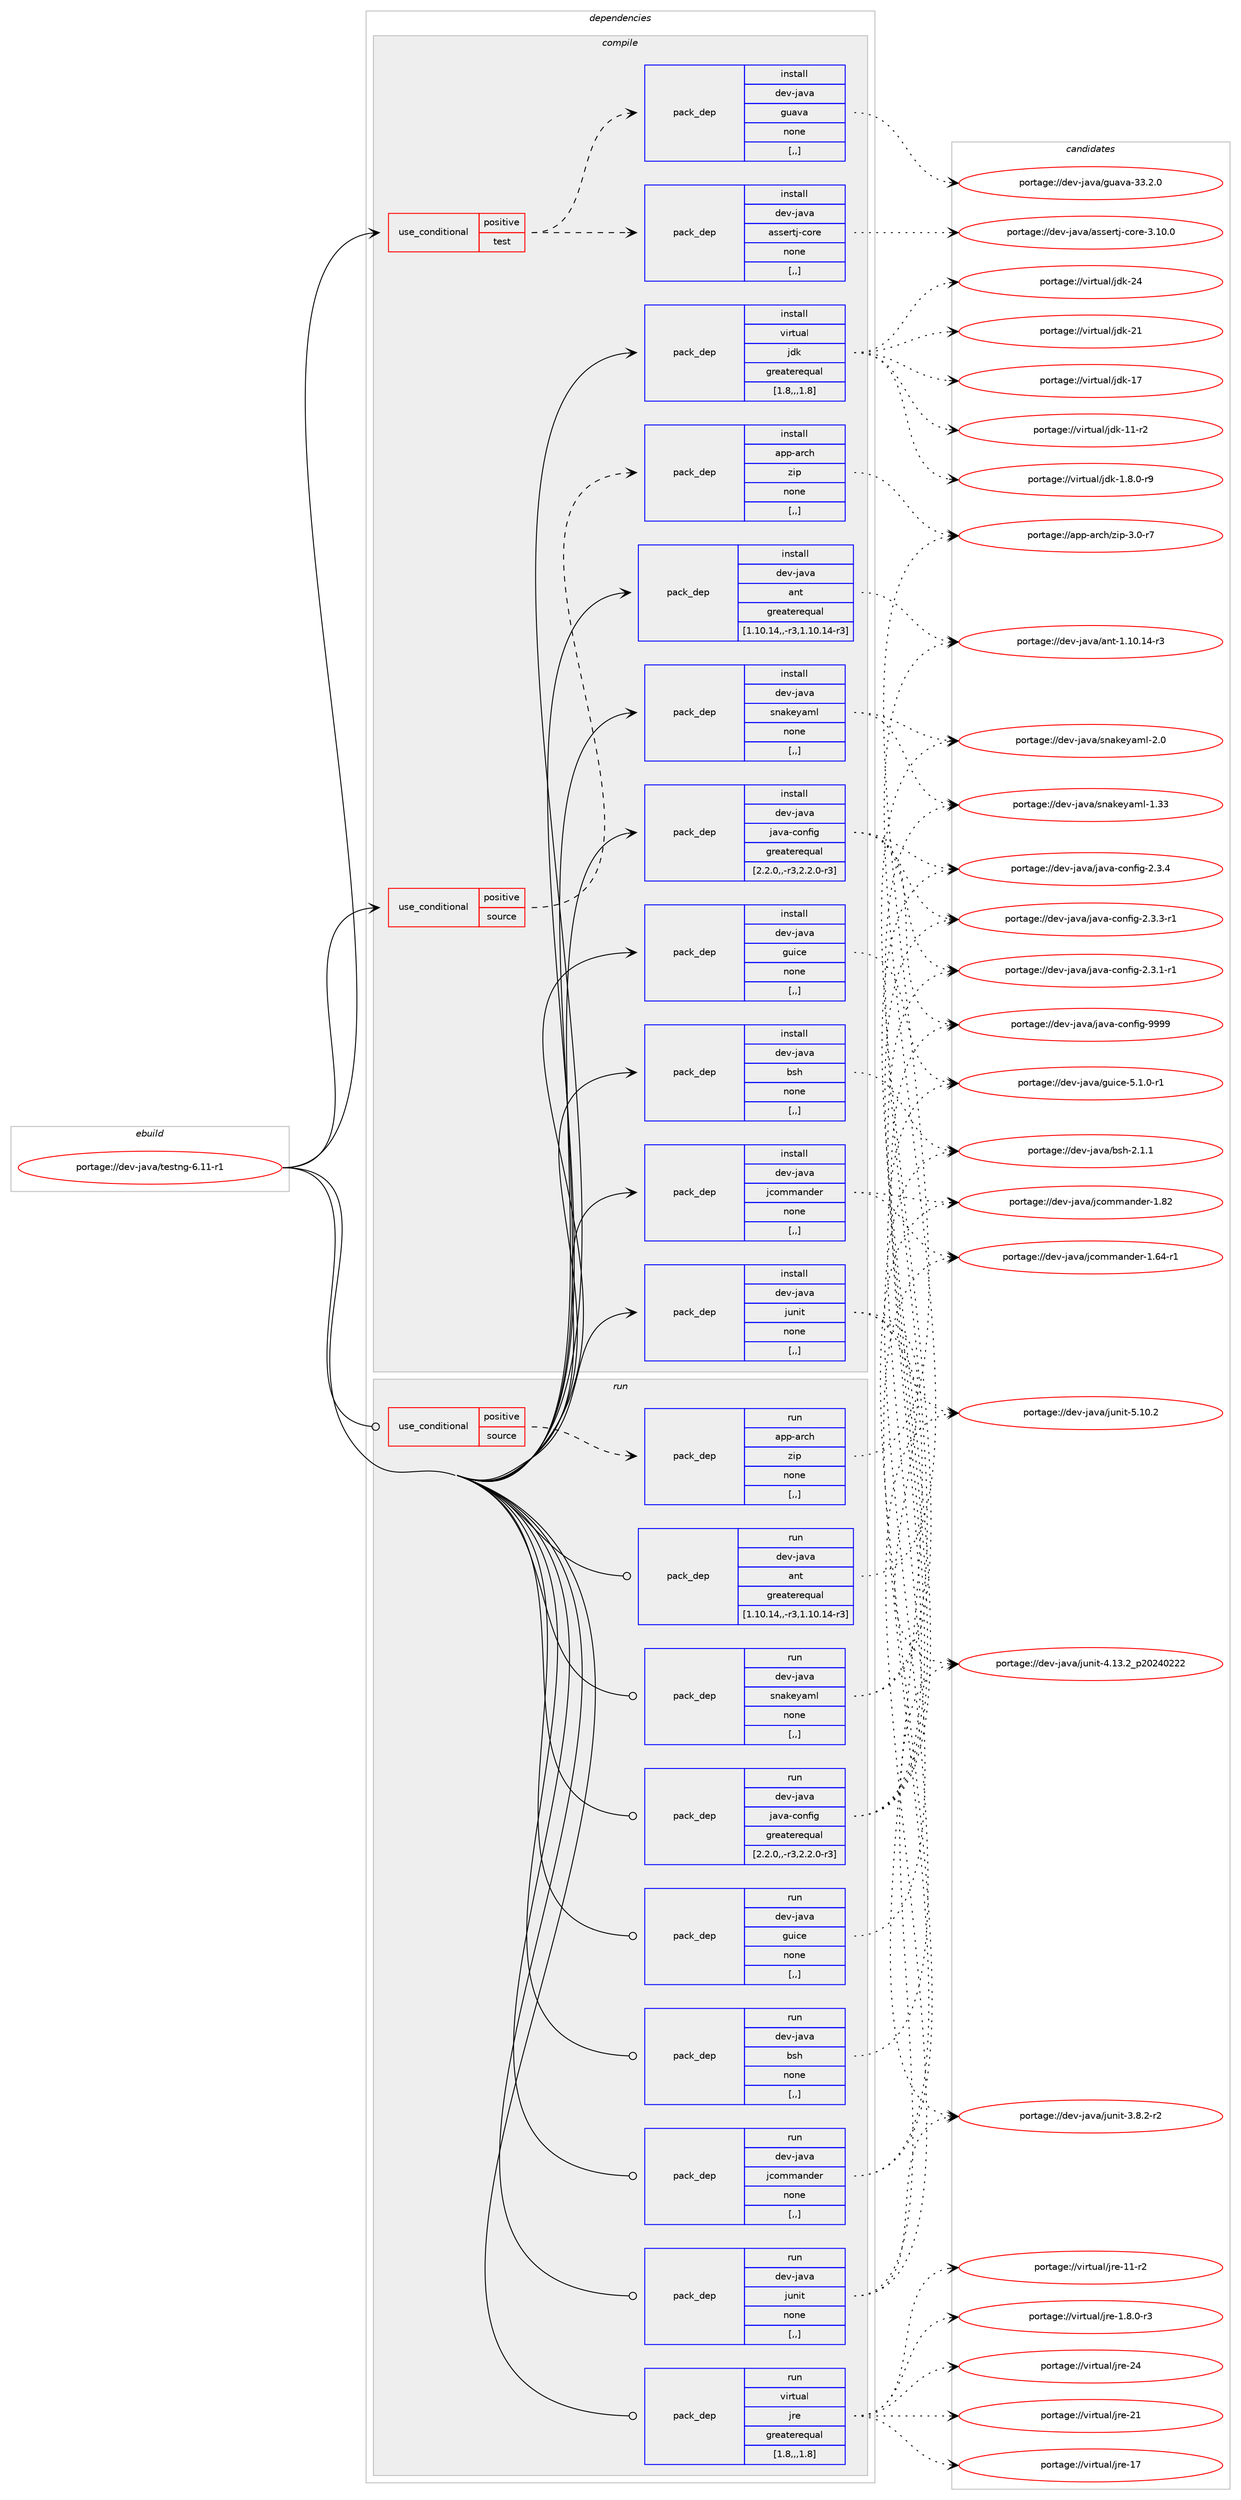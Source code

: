 digraph prolog {

# *************
# Graph options
# *************

newrank=true;
concentrate=true;
compound=true;
graph [rankdir=LR,fontname=Helvetica,fontsize=10,ranksep=1.5];#, ranksep=2.5, nodesep=0.2];
edge  [arrowhead=vee];
node  [fontname=Helvetica,fontsize=10];

# **********
# The ebuild
# **********

subgraph cluster_leftcol {
color=gray;
label=<<i>ebuild</i>>;
id [label="portage://dev-java/testng-6.11-r1", color=red, width=4, href="../dev-java/testng-6.11-r1.svg"];
}

# ****************
# The dependencies
# ****************

subgraph cluster_midcol {
color=gray;
label=<<i>dependencies</i>>;
subgraph cluster_compile {
fillcolor="#eeeeee";
style=filled;
label=<<i>compile</i>>;
subgraph cond22563 {
dependency97925 [label=<<TABLE BORDER="0" CELLBORDER="1" CELLSPACING="0" CELLPADDING="4"><TR><TD ROWSPAN="3" CELLPADDING="10">use_conditional</TD></TR><TR><TD>positive</TD></TR><TR><TD>source</TD></TR></TABLE>>, shape=none, color=red];
subgraph pack74296 {
dependency97926 [label=<<TABLE BORDER="0" CELLBORDER="1" CELLSPACING="0" CELLPADDING="4" WIDTH="220"><TR><TD ROWSPAN="6" CELLPADDING="30">pack_dep</TD></TR><TR><TD WIDTH="110">install</TD></TR><TR><TD>app-arch</TD></TR><TR><TD>zip</TD></TR><TR><TD>none</TD></TR><TR><TD>[,,]</TD></TR></TABLE>>, shape=none, color=blue];
}
dependency97925:e -> dependency97926:w [weight=20,style="dashed",arrowhead="vee"];
}
id:e -> dependency97925:w [weight=20,style="solid",arrowhead="vee"];
subgraph cond22564 {
dependency97927 [label=<<TABLE BORDER="0" CELLBORDER="1" CELLSPACING="0" CELLPADDING="4"><TR><TD ROWSPAN="3" CELLPADDING="10">use_conditional</TD></TR><TR><TD>positive</TD></TR><TR><TD>test</TD></TR></TABLE>>, shape=none, color=red];
subgraph pack74297 {
dependency97928 [label=<<TABLE BORDER="0" CELLBORDER="1" CELLSPACING="0" CELLPADDING="4" WIDTH="220"><TR><TD ROWSPAN="6" CELLPADDING="30">pack_dep</TD></TR><TR><TD WIDTH="110">install</TD></TR><TR><TD>dev-java</TD></TR><TR><TD>assertj-core</TD></TR><TR><TD>none</TD></TR><TR><TD>[,,]</TD></TR></TABLE>>, shape=none, color=blue];
}
dependency97927:e -> dependency97928:w [weight=20,style="dashed",arrowhead="vee"];
subgraph pack74298 {
dependency97929 [label=<<TABLE BORDER="0" CELLBORDER="1" CELLSPACING="0" CELLPADDING="4" WIDTH="220"><TR><TD ROWSPAN="6" CELLPADDING="30">pack_dep</TD></TR><TR><TD WIDTH="110">install</TD></TR><TR><TD>dev-java</TD></TR><TR><TD>guava</TD></TR><TR><TD>none</TD></TR><TR><TD>[,,]</TD></TR></TABLE>>, shape=none, color=blue];
}
dependency97927:e -> dependency97929:w [weight=20,style="dashed",arrowhead="vee"];
}
id:e -> dependency97927:w [weight=20,style="solid",arrowhead="vee"];
subgraph pack74299 {
dependency97930 [label=<<TABLE BORDER="0" CELLBORDER="1" CELLSPACING="0" CELLPADDING="4" WIDTH="220"><TR><TD ROWSPAN="6" CELLPADDING="30">pack_dep</TD></TR><TR><TD WIDTH="110">install</TD></TR><TR><TD>dev-java</TD></TR><TR><TD>ant</TD></TR><TR><TD>greaterequal</TD></TR><TR><TD>[1.10.14,,-r3,1.10.14-r3]</TD></TR></TABLE>>, shape=none, color=blue];
}
id:e -> dependency97930:w [weight=20,style="solid",arrowhead="vee"];
subgraph pack74300 {
dependency97931 [label=<<TABLE BORDER="0" CELLBORDER="1" CELLSPACING="0" CELLPADDING="4" WIDTH="220"><TR><TD ROWSPAN="6" CELLPADDING="30">pack_dep</TD></TR><TR><TD WIDTH="110">install</TD></TR><TR><TD>dev-java</TD></TR><TR><TD>bsh</TD></TR><TR><TD>none</TD></TR><TR><TD>[,,]</TD></TR></TABLE>>, shape=none, color=blue];
}
id:e -> dependency97931:w [weight=20,style="solid",arrowhead="vee"];
subgraph pack74301 {
dependency97932 [label=<<TABLE BORDER="0" CELLBORDER="1" CELLSPACING="0" CELLPADDING="4" WIDTH="220"><TR><TD ROWSPAN="6" CELLPADDING="30">pack_dep</TD></TR><TR><TD WIDTH="110">install</TD></TR><TR><TD>dev-java</TD></TR><TR><TD>guice</TD></TR><TR><TD>none</TD></TR><TR><TD>[,,]</TD></TR></TABLE>>, shape=none, color=blue];
}
id:e -> dependency97932:w [weight=20,style="solid",arrowhead="vee"];
subgraph pack74302 {
dependency97933 [label=<<TABLE BORDER="0" CELLBORDER="1" CELLSPACING="0" CELLPADDING="4" WIDTH="220"><TR><TD ROWSPAN="6" CELLPADDING="30">pack_dep</TD></TR><TR><TD WIDTH="110">install</TD></TR><TR><TD>dev-java</TD></TR><TR><TD>java-config</TD></TR><TR><TD>greaterequal</TD></TR><TR><TD>[2.2.0,,-r3,2.2.0-r3]</TD></TR></TABLE>>, shape=none, color=blue];
}
id:e -> dependency97933:w [weight=20,style="solid",arrowhead="vee"];
subgraph pack74303 {
dependency97934 [label=<<TABLE BORDER="0" CELLBORDER="1" CELLSPACING="0" CELLPADDING="4" WIDTH="220"><TR><TD ROWSPAN="6" CELLPADDING="30">pack_dep</TD></TR><TR><TD WIDTH="110">install</TD></TR><TR><TD>dev-java</TD></TR><TR><TD>jcommander</TD></TR><TR><TD>none</TD></TR><TR><TD>[,,]</TD></TR></TABLE>>, shape=none, color=blue];
}
id:e -> dependency97934:w [weight=20,style="solid",arrowhead="vee"];
subgraph pack74304 {
dependency97935 [label=<<TABLE BORDER="0" CELLBORDER="1" CELLSPACING="0" CELLPADDING="4" WIDTH="220"><TR><TD ROWSPAN="6" CELLPADDING="30">pack_dep</TD></TR><TR><TD WIDTH="110">install</TD></TR><TR><TD>dev-java</TD></TR><TR><TD>junit</TD></TR><TR><TD>none</TD></TR><TR><TD>[,,]</TD></TR></TABLE>>, shape=none, color=blue];
}
id:e -> dependency97935:w [weight=20,style="solid",arrowhead="vee"];
subgraph pack74305 {
dependency97936 [label=<<TABLE BORDER="0" CELLBORDER="1" CELLSPACING="0" CELLPADDING="4" WIDTH="220"><TR><TD ROWSPAN="6" CELLPADDING="30">pack_dep</TD></TR><TR><TD WIDTH="110">install</TD></TR><TR><TD>dev-java</TD></TR><TR><TD>snakeyaml</TD></TR><TR><TD>none</TD></TR><TR><TD>[,,]</TD></TR></TABLE>>, shape=none, color=blue];
}
id:e -> dependency97936:w [weight=20,style="solid",arrowhead="vee"];
subgraph pack74306 {
dependency97937 [label=<<TABLE BORDER="0" CELLBORDER="1" CELLSPACING="0" CELLPADDING="4" WIDTH="220"><TR><TD ROWSPAN="6" CELLPADDING="30">pack_dep</TD></TR><TR><TD WIDTH="110">install</TD></TR><TR><TD>virtual</TD></TR><TR><TD>jdk</TD></TR><TR><TD>greaterequal</TD></TR><TR><TD>[1.8,,,1.8]</TD></TR></TABLE>>, shape=none, color=blue];
}
id:e -> dependency97937:w [weight=20,style="solid",arrowhead="vee"];
}
subgraph cluster_compileandrun {
fillcolor="#eeeeee";
style=filled;
label=<<i>compile and run</i>>;
}
subgraph cluster_run {
fillcolor="#eeeeee";
style=filled;
label=<<i>run</i>>;
subgraph cond22565 {
dependency97938 [label=<<TABLE BORDER="0" CELLBORDER="1" CELLSPACING="0" CELLPADDING="4"><TR><TD ROWSPAN="3" CELLPADDING="10">use_conditional</TD></TR><TR><TD>positive</TD></TR><TR><TD>source</TD></TR></TABLE>>, shape=none, color=red];
subgraph pack74307 {
dependency97939 [label=<<TABLE BORDER="0" CELLBORDER="1" CELLSPACING="0" CELLPADDING="4" WIDTH="220"><TR><TD ROWSPAN="6" CELLPADDING="30">pack_dep</TD></TR><TR><TD WIDTH="110">run</TD></TR><TR><TD>app-arch</TD></TR><TR><TD>zip</TD></TR><TR><TD>none</TD></TR><TR><TD>[,,]</TD></TR></TABLE>>, shape=none, color=blue];
}
dependency97938:e -> dependency97939:w [weight=20,style="dashed",arrowhead="vee"];
}
id:e -> dependency97938:w [weight=20,style="solid",arrowhead="odot"];
subgraph pack74308 {
dependency97940 [label=<<TABLE BORDER="0" CELLBORDER="1" CELLSPACING="0" CELLPADDING="4" WIDTH="220"><TR><TD ROWSPAN="6" CELLPADDING="30">pack_dep</TD></TR><TR><TD WIDTH="110">run</TD></TR><TR><TD>dev-java</TD></TR><TR><TD>ant</TD></TR><TR><TD>greaterequal</TD></TR><TR><TD>[1.10.14,,-r3,1.10.14-r3]</TD></TR></TABLE>>, shape=none, color=blue];
}
id:e -> dependency97940:w [weight=20,style="solid",arrowhead="odot"];
subgraph pack74309 {
dependency97941 [label=<<TABLE BORDER="0" CELLBORDER="1" CELLSPACING="0" CELLPADDING="4" WIDTH="220"><TR><TD ROWSPAN="6" CELLPADDING="30">pack_dep</TD></TR><TR><TD WIDTH="110">run</TD></TR><TR><TD>dev-java</TD></TR><TR><TD>bsh</TD></TR><TR><TD>none</TD></TR><TR><TD>[,,]</TD></TR></TABLE>>, shape=none, color=blue];
}
id:e -> dependency97941:w [weight=20,style="solid",arrowhead="odot"];
subgraph pack74310 {
dependency97942 [label=<<TABLE BORDER="0" CELLBORDER="1" CELLSPACING="0" CELLPADDING="4" WIDTH="220"><TR><TD ROWSPAN="6" CELLPADDING="30">pack_dep</TD></TR><TR><TD WIDTH="110">run</TD></TR><TR><TD>dev-java</TD></TR><TR><TD>guice</TD></TR><TR><TD>none</TD></TR><TR><TD>[,,]</TD></TR></TABLE>>, shape=none, color=blue];
}
id:e -> dependency97942:w [weight=20,style="solid",arrowhead="odot"];
subgraph pack74311 {
dependency97943 [label=<<TABLE BORDER="0" CELLBORDER="1" CELLSPACING="0" CELLPADDING="4" WIDTH="220"><TR><TD ROWSPAN="6" CELLPADDING="30">pack_dep</TD></TR><TR><TD WIDTH="110">run</TD></TR><TR><TD>dev-java</TD></TR><TR><TD>java-config</TD></TR><TR><TD>greaterequal</TD></TR><TR><TD>[2.2.0,,-r3,2.2.0-r3]</TD></TR></TABLE>>, shape=none, color=blue];
}
id:e -> dependency97943:w [weight=20,style="solid",arrowhead="odot"];
subgraph pack74312 {
dependency97944 [label=<<TABLE BORDER="0" CELLBORDER="1" CELLSPACING="0" CELLPADDING="4" WIDTH="220"><TR><TD ROWSPAN="6" CELLPADDING="30">pack_dep</TD></TR><TR><TD WIDTH="110">run</TD></TR><TR><TD>dev-java</TD></TR><TR><TD>jcommander</TD></TR><TR><TD>none</TD></TR><TR><TD>[,,]</TD></TR></TABLE>>, shape=none, color=blue];
}
id:e -> dependency97944:w [weight=20,style="solid",arrowhead="odot"];
subgraph pack74313 {
dependency97945 [label=<<TABLE BORDER="0" CELLBORDER="1" CELLSPACING="0" CELLPADDING="4" WIDTH="220"><TR><TD ROWSPAN="6" CELLPADDING="30">pack_dep</TD></TR><TR><TD WIDTH="110">run</TD></TR><TR><TD>dev-java</TD></TR><TR><TD>junit</TD></TR><TR><TD>none</TD></TR><TR><TD>[,,]</TD></TR></TABLE>>, shape=none, color=blue];
}
id:e -> dependency97945:w [weight=20,style="solid",arrowhead="odot"];
subgraph pack74314 {
dependency97946 [label=<<TABLE BORDER="0" CELLBORDER="1" CELLSPACING="0" CELLPADDING="4" WIDTH="220"><TR><TD ROWSPAN="6" CELLPADDING="30">pack_dep</TD></TR><TR><TD WIDTH="110">run</TD></TR><TR><TD>dev-java</TD></TR><TR><TD>snakeyaml</TD></TR><TR><TD>none</TD></TR><TR><TD>[,,]</TD></TR></TABLE>>, shape=none, color=blue];
}
id:e -> dependency97946:w [weight=20,style="solid",arrowhead="odot"];
subgraph pack74315 {
dependency97947 [label=<<TABLE BORDER="0" CELLBORDER="1" CELLSPACING="0" CELLPADDING="4" WIDTH="220"><TR><TD ROWSPAN="6" CELLPADDING="30">pack_dep</TD></TR><TR><TD WIDTH="110">run</TD></TR><TR><TD>virtual</TD></TR><TR><TD>jre</TD></TR><TR><TD>greaterequal</TD></TR><TR><TD>[1.8,,,1.8]</TD></TR></TABLE>>, shape=none, color=blue];
}
id:e -> dependency97947:w [weight=20,style="solid",arrowhead="odot"];
}
}

# **************
# The candidates
# **************

subgraph cluster_choices {
rank=same;
color=gray;
label=<<i>candidates</i>>;

subgraph choice74296 {
color=black;
nodesep=1;
choice9711211245971149910447122105112455146484511455 [label="portage://app-arch/zip-3.0-r7", color=red, width=4,href="../app-arch/zip-3.0-r7.svg"];
dependency97926:e -> choice9711211245971149910447122105112455146484511455:w [style=dotted,weight="100"];
}
subgraph choice74297 {
color=black;
nodesep=1;
choice1001011184510697118974797115115101114116106459911111410145514649484648 [label="portage://dev-java/assertj-core-3.10.0", color=red, width=4,href="../dev-java/assertj-core-3.10.0.svg"];
dependency97928:e -> choice1001011184510697118974797115115101114116106459911111410145514649484648:w [style=dotted,weight="100"];
}
subgraph choice74298 {
color=black;
nodesep=1;
choice10010111845106971189747103117971189745515146504648 [label="portage://dev-java/guava-33.2.0", color=red, width=4,href="../dev-java/guava-33.2.0.svg"];
dependency97929:e -> choice10010111845106971189747103117971189745515146504648:w [style=dotted,weight="100"];
}
subgraph choice74299 {
color=black;
nodesep=1;
choice100101118451069711897479711011645494649484649524511451 [label="portage://dev-java/ant-1.10.14-r3", color=red, width=4,href="../dev-java/ant-1.10.14-r3.svg"];
dependency97930:e -> choice100101118451069711897479711011645494649484649524511451:w [style=dotted,weight="100"];
}
subgraph choice74300 {
color=black;
nodesep=1;
choice1001011184510697118974798115104455046494649 [label="portage://dev-java/bsh-2.1.1", color=red, width=4,href="../dev-java/bsh-2.1.1.svg"];
dependency97931:e -> choice1001011184510697118974798115104455046494649:w [style=dotted,weight="100"];
}
subgraph choice74301 {
color=black;
nodesep=1;
choice10010111845106971189747103117105991014553464946484511449 [label="portage://dev-java/guice-5.1.0-r1", color=red, width=4,href="../dev-java/guice-5.1.0-r1.svg"];
dependency97932:e -> choice10010111845106971189747103117105991014553464946484511449:w [style=dotted,weight="100"];
}
subgraph choice74302 {
color=black;
nodesep=1;
choice10010111845106971189747106971189745991111101021051034557575757 [label="portage://dev-java/java-config-9999", color=red, width=4,href="../dev-java/java-config-9999.svg"];
choice1001011184510697118974710697118974599111110102105103455046514652 [label="portage://dev-java/java-config-2.3.4", color=red, width=4,href="../dev-java/java-config-2.3.4.svg"];
choice10010111845106971189747106971189745991111101021051034550465146514511449 [label="portage://dev-java/java-config-2.3.3-r1", color=red, width=4,href="../dev-java/java-config-2.3.3-r1.svg"];
choice10010111845106971189747106971189745991111101021051034550465146494511449 [label="portage://dev-java/java-config-2.3.1-r1", color=red, width=4,href="../dev-java/java-config-2.3.1-r1.svg"];
dependency97933:e -> choice10010111845106971189747106971189745991111101021051034557575757:w [style=dotted,weight="100"];
dependency97933:e -> choice1001011184510697118974710697118974599111110102105103455046514652:w [style=dotted,weight="100"];
dependency97933:e -> choice10010111845106971189747106971189745991111101021051034550465146514511449:w [style=dotted,weight="100"];
dependency97933:e -> choice10010111845106971189747106971189745991111101021051034550465146494511449:w [style=dotted,weight="100"];
}
subgraph choice74303 {
color=black;
nodesep=1;
choice1001011184510697118974710699111109109971101001011144549465650 [label="portage://dev-java/jcommander-1.82", color=red, width=4,href="../dev-java/jcommander-1.82.svg"];
choice10010111845106971189747106991111091099711010010111445494654524511449 [label="portage://dev-java/jcommander-1.64-r1", color=red, width=4,href="../dev-java/jcommander-1.64-r1.svg"];
dependency97934:e -> choice1001011184510697118974710699111109109971101001011144549465650:w [style=dotted,weight="100"];
dependency97934:e -> choice10010111845106971189747106991111091099711010010111445494654524511449:w [style=dotted,weight="100"];
}
subgraph choice74304 {
color=black;
nodesep=1;
choice1001011184510697118974710611711010511645534649484650 [label="portage://dev-java/junit-5.10.2", color=red, width=4,href="../dev-java/junit-5.10.2.svg"];
choice1001011184510697118974710611711010511645524649514650951125048505248505050 [label="portage://dev-java/junit-4.13.2_p20240222", color=red, width=4,href="../dev-java/junit-4.13.2_p20240222.svg"];
choice100101118451069711897471061171101051164551465646504511450 [label="portage://dev-java/junit-3.8.2-r2", color=red, width=4,href="../dev-java/junit-3.8.2-r2.svg"];
dependency97935:e -> choice1001011184510697118974710611711010511645534649484650:w [style=dotted,weight="100"];
dependency97935:e -> choice1001011184510697118974710611711010511645524649514650951125048505248505050:w [style=dotted,weight="100"];
dependency97935:e -> choice100101118451069711897471061171101051164551465646504511450:w [style=dotted,weight="100"];
}
subgraph choice74305 {
color=black;
nodesep=1;
choice10010111845106971189747115110971071011219710910845504648 [label="portage://dev-java/snakeyaml-2.0", color=red, width=4,href="../dev-java/snakeyaml-2.0.svg"];
choice1001011184510697118974711511097107101121971091084549465151 [label="portage://dev-java/snakeyaml-1.33", color=red, width=4,href="../dev-java/snakeyaml-1.33.svg"];
dependency97936:e -> choice10010111845106971189747115110971071011219710910845504648:w [style=dotted,weight="100"];
dependency97936:e -> choice1001011184510697118974711511097107101121971091084549465151:w [style=dotted,weight="100"];
}
subgraph choice74306 {
color=black;
nodesep=1;
choice1181051141161179710847106100107455052 [label="portage://virtual/jdk-24", color=red, width=4,href="../virtual/jdk-24.svg"];
choice1181051141161179710847106100107455049 [label="portage://virtual/jdk-21", color=red, width=4,href="../virtual/jdk-21.svg"];
choice1181051141161179710847106100107454955 [label="portage://virtual/jdk-17", color=red, width=4,href="../virtual/jdk-17.svg"];
choice11810511411611797108471061001074549494511450 [label="portage://virtual/jdk-11-r2", color=red, width=4,href="../virtual/jdk-11-r2.svg"];
choice11810511411611797108471061001074549465646484511457 [label="portage://virtual/jdk-1.8.0-r9", color=red, width=4,href="../virtual/jdk-1.8.0-r9.svg"];
dependency97937:e -> choice1181051141161179710847106100107455052:w [style=dotted,weight="100"];
dependency97937:e -> choice1181051141161179710847106100107455049:w [style=dotted,weight="100"];
dependency97937:e -> choice1181051141161179710847106100107454955:w [style=dotted,weight="100"];
dependency97937:e -> choice11810511411611797108471061001074549494511450:w [style=dotted,weight="100"];
dependency97937:e -> choice11810511411611797108471061001074549465646484511457:w [style=dotted,weight="100"];
}
subgraph choice74307 {
color=black;
nodesep=1;
choice9711211245971149910447122105112455146484511455 [label="portage://app-arch/zip-3.0-r7", color=red, width=4,href="../app-arch/zip-3.0-r7.svg"];
dependency97939:e -> choice9711211245971149910447122105112455146484511455:w [style=dotted,weight="100"];
}
subgraph choice74308 {
color=black;
nodesep=1;
choice100101118451069711897479711011645494649484649524511451 [label="portage://dev-java/ant-1.10.14-r3", color=red, width=4,href="../dev-java/ant-1.10.14-r3.svg"];
dependency97940:e -> choice100101118451069711897479711011645494649484649524511451:w [style=dotted,weight="100"];
}
subgraph choice74309 {
color=black;
nodesep=1;
choice1001011184510697118974798115104455046494649 [label="portage://dev-java/bsh-2.1.1", color=red, width=4,href="../dev-java/bsh-2.1.1.svg"];
dependency97941:e -> choice1001011184510697118974798115104455046494649:w [style=dotted,weight="100"];
}
subgraph choice74310 {
color=black;
nodesep=1;
choice10010111845106971189747103117105991014553464946484511449 [label="portage://dev-java/guice-5.1.0-r1", color=red, width=4,href="../dev-java/guice-5.1.0-r1.svg"];
dependency97942:e -> choice10010111845106971189747103117105991014553464946484511449:w [style=dotted,weight="100"];
}
subgraph choice74311 {
color=black;
nodesep=1;
choice10010111845106971189747106971189745991111101021051034557575757 [label="portage://dev-java/java-config-9999", color=red, width=4,href="../dev-java/java-config-9999.svg"];
choice1001011184510697118974710697118974599111110102105103455046514652 [label="portage://dev-java/java-config-2.3.4", color=red, width=4,href="../dev-java/java-config-2.3.4.svg"];
choice10010111845106971189747106971189745991111101021051034550465146514511449 [label="portage://dev-java/java-config-2.3.3-r1", color=red, width=4,href="../dev-java/java-config-2.3.3-r1.svg"];
choice10010111845106971189747106971189745991111101021051034550465146494511449 [label="portage://dev-java/java-config-2.3.1-r1", color=red, width=4,href="../dev-java/java-config-2.3.1-r1.svg"];
dependency97943:e -> choice10010111845106971189747106971189745991111101021051034557575757:w [style=dotted,weight="100"];
dependency97943:e -> choice1001011184510697118974710697118974599111110102105103455046514652:w [style=dotted,weight="100"];
dependency97943:e -> choice10010111845106971189747106971189745991111101021051034550465146514511449:w [style=dotted,weight="100"];
dependency97943:e -> choice10010111845106971189747106971189745991111101021051034550465146494511449:w [style=dotted,weight="100"];
}
subgraph choice74312 {
color=black;
nodesep=1;
choice1001011184510697118974710699111109109971101001011144549465650 [label="portage://dev-java/jcommander-1.82", color=red, width=4,href="../dev-java/jcommander-1.82.svg"];
choice10010111845106971189747106991111091099711010010111445494654524511449 [label="portage://dev-java/jcommander-1.64-r1", color=red, width=4,href="../dev-java/jcommander-1.64-r1.svg"];
dependency97944:e -> choice1001011184510697118974710699111109109971101001011144549465650:w [style=dotted,weight="100"];
dependency97944:e -> choice10010111845106971189747106991111091099711010010111445494654524511449:w [style=dotted,weight="100"];
}
subgraph choice74313 {
color=black;
nodesep=1;
choice1001011184510697118974710611711010511645534649484650 [label="portage://dev-java/junit-5.10.2", color=red, width=4,href="../dev-java/junit-5.10.2.svg"];
choice1001011184510697118974710611711010511645524649514650951125048505248505050 [label="portage://dev-java/junit-4.13.2_p20240222", color=red, width=4,href="../dev-java/junit-4.13.2_p20240222.svg"];
choice100101118451069711897471061171101051164551465646504511450 [label="portage://dev-java/junit-3.8.2-r2", color=red, width=4,href="../dev-java/junit-3.8.2-r2.svg"];
dependency97945:e -> choice1001011184510697118974710611711010511645534649484650:w [style=dotted,weight="100"];
dependency97945:e -> choice1001011184510697118974710611711010511645524649514650951125048505248505050:w [style=dotted,weight="100"];
dependency97945:e -> choice100101118451069711897471061171101051164551465646504511450:w [style=dotted,weight="100"];
}
subgraph choice74314 {
color=black;
nodesep=1;
choice10010111845106971189747115110971071011219710910845504648 [label="portage://dev-java/snakeyaml-2.0", color=red, width=4,href="../dev-java/snakeyaml-2.0.svg"];
choice1001011184510697118974711511097107101121971091084549465151 [label="portage://dev-java/snakeyaml-1.33", color=red, width=4,href="../dev-java/snakeyaml-1.33.svg"];
dependency97946:e -> choice10010111845106971189747115110971071011219710910845504648:w [style=dotted,weight="100"];
dependency97946:e -> choice1001011184510697118974711511097107101121971091084549465151:w [style=dotted,weight="100"];
}
subgraph choice74315 {
color=black;
nodesep=1;
choice1181051141161179710847106114101455052 [label="portage://virtual/jre-24", color=red, width=4,href="../virtual/jre-24.svg"];
choice1181051141161179710847106114101455049 [label="portage://virtual/jre-21", color=red, width=4,href="../virtual/jre-21.svg"];
choice1181051141161179710847106114101454955 [label="portage://virtual/jre-17", color=red, width=4,href="../virtual/jre-17.svg"];
choice11810511411611797108471061141014549494511450 [label="portage://virtual/jre-11-r2", color=red, width=4,href="../virtual/jre-11-r2.svg"];
choice11810511411611797108471061141014549465646484511451 [label="portage://virtual/jre-1.8.0-r3", color=red, width=4,href="../virtual/jre-1.8.0-r3.svg"];
dependency97947:e -> choice1181051141161179710847106114101455052:w [style=dotted,weight="100"];
dependency97947:e -> choice1181051141161179710847106114101455049:w [style=dotted,weight="100"];
dependency97947:e -> choice1181051141161179710847106114101454955:w [style=dotted,weight="100"];
dependency97947:e -> choice11810511411611797108471061141014549494511450:w [style=dotted,weight="100"];
dependency97947:e -> choice11810511411611797108471061141014549465646484511451:w [style=dotted,weight="100"];
}
}

}
